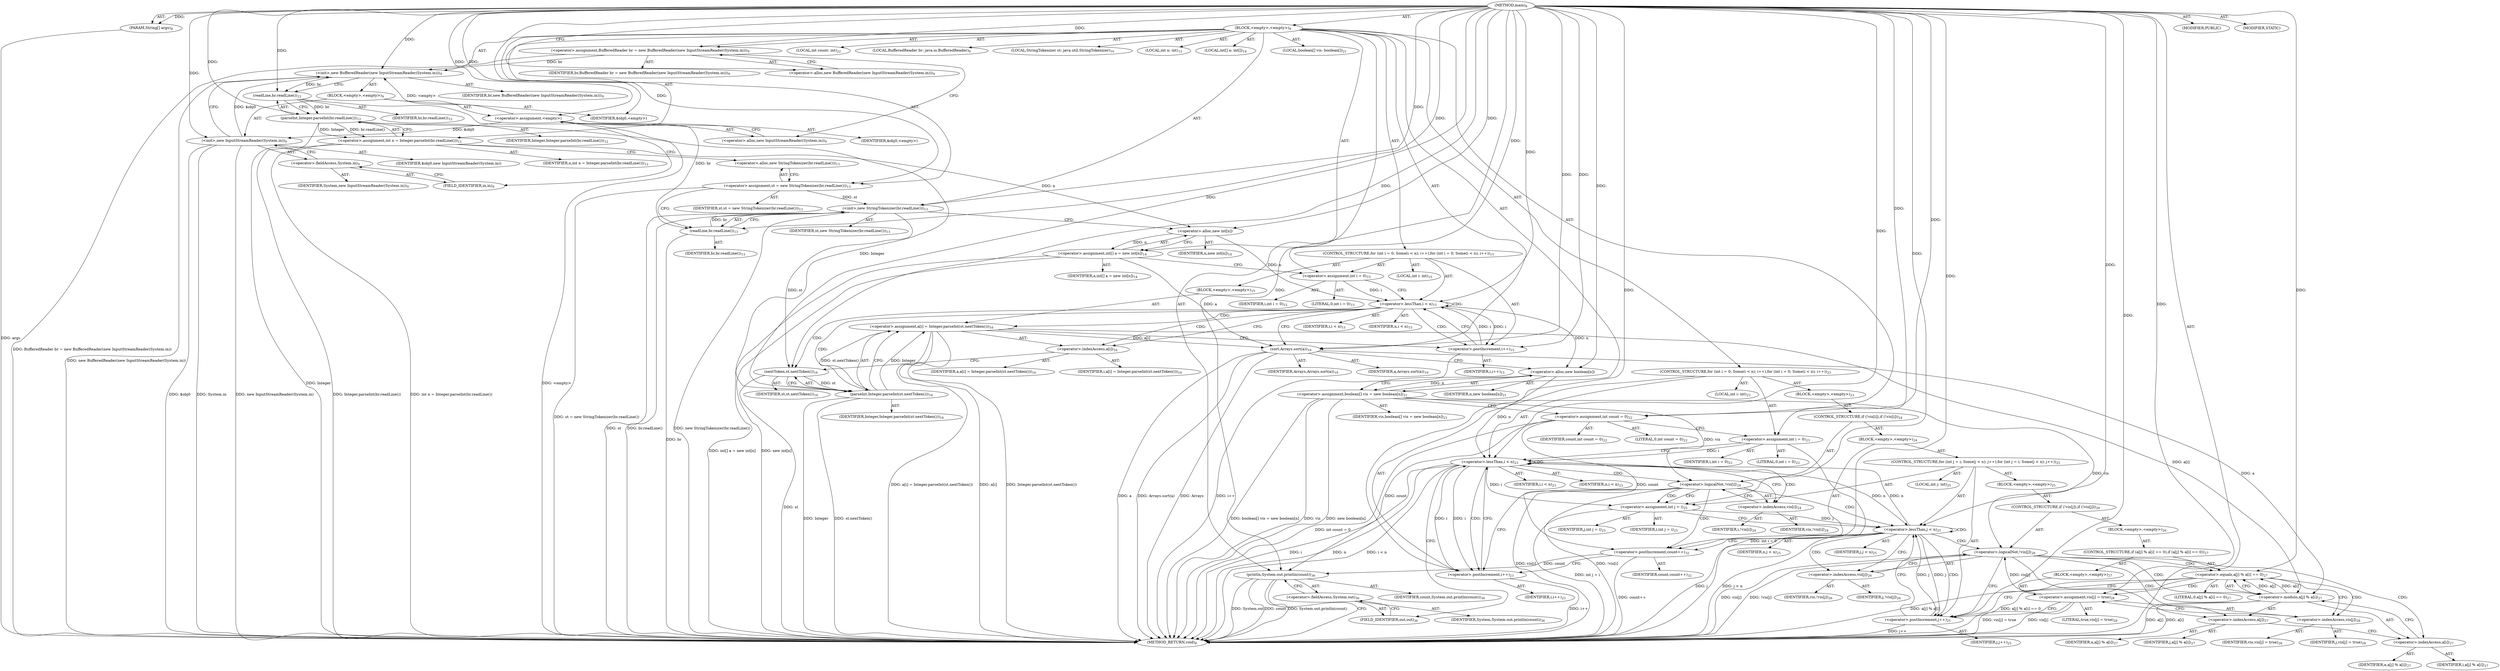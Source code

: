 digraph "main" {  
"21" [label = <(METHOD,main)<SUB>8</SUB>> ]
"22" [label = <(PARAM,String[] args)<SUB>8</SUB>> ]
"23" [label = <(BLOCK,&lt;empty&gt;,&lt;empty&gt;)<SUB>8</SUB>> ]
"4" [label = <(LOCAL,BufferedReader br: java.io.BufferedReader)<SUB>9</SUB>> ]
"24" [label = <(&lt;operator&gt;.assignment,BufferedReader br = new BufferedReader(new InputStreamReader(System.in)))<SUB>9</SUB>> ]
"25" [label = <(IDENTIFIER,br,BufferedReader br = new BufferedReader(new InputStreamReader(System.in)))<SUB>9</SUB>> ]
"26" [label = <(&lt;operator&gt;.alloc,new BufferedReader(new InputStreamReader(System.in)))<SUB>9</SUB>> ]
"27" [label = <(&lt;init&gt;,new BufferedReader(new InputStreamReader(System.in)))<SUB>9</SUB>> ]
"3" [label = <(IDENTIFIER,br,new BufferedReader(new InputStreamReader(System.in)))<SUB>9</SUB>> ]
"28" [label = <(BLOCK,&lt;empty&gt;,&lt;empty&gt;)<SUB>9</SUB>> ]
"29" [label = <(&lt;operator&gt;.assignment,&lt;empty&gt;)> ]
"30" [label = <(IDENTIFIER,$obj0,&lt;empty&gt;)> ]
"31" [label = <(&lt;operator&gt;.alloc,new InputStreamReader(System.in))<SUB>9</SUB>> ]
"32" [label = <(&lt;init&gt;,new InputStreamReader(System.in))<SUB>9</SUB>> ]
"33" [label = <(IDENTIFIER,$obj0,new InputStreamReader(System.in))> ]
"34" [label = <(&lt;operator&gt;.fieldAccess,System.in)<SUB>9</SUB>> ]
"35" [label = <(IDENTIFIER,System,new InputStreamReader(System.in))<SUB>9</SUB>> ]
"36" [label = <(FIELD_IDENTIFIER,in,in)<SUB>9</SUB>> ]
"37" [label = <(IDENTIFIER,$obj0,&lt;empty&gt;)> ]
"6" [label = <(LOCAL,StringTokenizer st: java.util.StringTokenizer)<SUB>10</SUB>> ]
"38" [label = <(LOCAL,int n: int)<SUB>12</SUB>> ]
"39" [label = <(&lt;operator&gt;.assignment,int n = Integer.parseInt(br.readLine()))<SUB>12</SUB>> ]
"40" [label = <(IDENTIFIER,n,int n = Integer.parseInt(br.readLine()))<SUB>12</SUB>> ]
"41" [label = <(parseInt,Integer.parseInt(br.readLine()))<SUB>12</SUB>> ]
"42" [label = <(IDENTIFIER,Integer,Integer.parseInt(br.readLine()))<SUB>12</SUB>> ]
"43" [label = <(readLine,br.readLine())<SUB>12</SUB>> ]
"44" [label = <(IDENTIFIER,br,br.readLine())<SUB>12</SUB>> ]
"45" [label = <(&lt;operator&gt;.assignment,st = new StringTokenizer(br.readLine()))<SUB>13</SUB>> ]
"46" [label = <(IDENTIFIER,st,st = new StringTokenizer(br.readLine()))<SUB>13</SUB>> ]
"47" [label = <(&lt;operator&gt;.alloc,new StringTokenizer(br.readLine()))<SUB>13</SUB>> ]
"48" [label = <(&lt;init&gt;,new StringTokenizer(br.readLine()))<SUB>13</SUB>> ]
"5" [label = <(IDENTIFIER,st,new StringTokenizer(br.readLine()))<SUB>13</SUB>> ]
"49" [label = <(readLine,br.readLine())<SUB>13</SUB>> ]
"50" [label = <(IDENTIFIER,br,br.readLine())<SUB>13</SUB>> ]
"51" [label = <(LOCAL,int[] a: int[])<SUB>14</SUB>> ]
"52" [label = <(&lt;operator&gt;.assignment,int[] a = new int[n])<SUB>14</SUB>> ]
"53" [label = <(IDENTIFIER,a,int[] a = new int[n])<SUB>14</SUB>> ]
"54" [label = <(&lt;operator&gt;.alloc,new int[n])> ]
"55" [label = <(IDENTIFIER,n,new int[n])<SUB>14</SUB>> ]
"56" [label = <(CONTROL_STRUCTURE,for (int i = 0; Some(i &lt; n); i++),for (int i = 0; Some(i &lt; n); i++))<SUB>15</SUB>> ]
"57" [label = <(LOCAL,int i: int)<SUB>15</SUB>> ]
"58" [label = <(&lt;operator&gt;.assignment,int i = 0)<SUB>15</SUB>> ]
"59" [label = <(IDENTIFIER,i,int i = 0)<SUB>15</SUB>> ]
"60" [label = <(LITERAL,0,int i = 0)<SUB>15</SUB>> ]
"61" [label = <(&lt;operator&gt;.lessThan,i &lt; n)<SUB>15</SUB>> ]
"62" [label = <(IDENTIFIER,i,i &lt; n)<SUB>15</SUB>> ]
"63" [label = <(IDENTIFIER,n,i &lt; n)<SUB>15</SUB>> ]
"64" [label = <(&lt;operator&gt;.postIncrement,i++)<SUB>15</SUB>> ]
"65" [label = <(IDENTIFIER,i,i++)<SUB>15</SUB>> ]
"66" [label = <(BLOCK,&lt;empty&gt;,&lt;empty&gt;)<SUB>15</SUB>> ]
"67" [label = <(&lt;operator&gt;.assignment,a[i] = Integer.parseInt(st.nextToken()))<SUB>16</SUB>> ]
"68" [label = <(&lt;operator&gt;.indexAccess,a[i])<SUB>16</SUB>> ]
"69" [label = <(IDENTIFIER,a,a[i] = Integer.parseInt(st.nextToken()))<SUB>16</SUB>> ]
"70" [label = <(IDENTIFIER,i,a[i] = Integer.parseInt(st.nextToken()))<SUB>16</SUB>> ]
"71" [label = <(parseInt,Integer.parseInt(st.nextToken()))<SUB>16</SUB>> ]
"72" [label = <(IDENTIFIER,Integer,Integer.parseInt(st.nextToken()))<SUB>16</SUB>> ]
"73" [label = <(nextToken,st.nextToken())<SUB>16</SUB>> ]
"74" [label = <(IDENTIFIER,st,st.nextToken())<SUB>16</SUB>> ]
"75" [label = <(sort,Arrays.sort(a))<SUB>19</SUB>> ]
"76" [label = <(IDENTIFIER,Arrays,Arrays.sort(a))<SUB>19</SUB>> ]
"77" [label = <(IDENTIFIER,a,Arrays.sort(a))<SUB>19</SUB>> ]
"78" [label = <(LOCAL,boolean[] vis: boolean[])<SUB>21</SUB>> ]
"79" [label = <(&lt;operator&gt;.assignment,boolean[] vis = new boolean[n])<SUB>21</SUB>> ]
"80" [label = <(IDENTIFIER,vis,boolean[] vis = new boolean[n])<SUB>21</SUB>> ]
"81" [label = <(&lt;operator&gt;.alloc,new boolean[n])> ]
"82" [label = <(IDENTIFIER,n,new boolean[n])<SUB>21</SUB>> ]
"83" [label = <(LOCAL,int count: int)<SUB>22</SUB>> ]
"84" [label = <(&lt;operator&gt;.assignment,int count = 0)<SUB>22</SUB>> ]
"85" [label = <(IDENTIFIER,count,int count = 0)<SUB>22</SUB>> ]
"86" [label = <(LITERAL,0,int count = 0)<SUB>22</SUB>> ]
"87" [label = <(CONTROL_STRUCTURE,for (int i = 0; Some(i &lt; n); i++),for (int i = 0; Some(i &lt; n); i++))<SUB>23</SUB>> ]
"88" [label = <(LOCAL,int i: int)<SUB>23</SUB>> ]
"89" [label = <(&lt;operator&gt;.assignment,int i = 0)<SUB>23</SUB>> ]
"90" [label = <(IDENTIFIER,i,int i = 0)<SUB>23</SUB>> ]
"91" [label = <(LITERAL,0,int i = 0)<SUB>23</SUB>> ]
"92" [label = <(&lt;operator&gt;.lessThan,i &lt; n)<SUB>23</SUB>> ]
"93" [label = <(IDENTIFIER,i,i &lt; n)<SUB>23</SUB>> ]
"94" [label = <(IDENTIFIER,n,i &lt; n)<SUB>23</SUB>> ]
"95" [label = <(&lt;operator&gt;.postIncrement,i++)<SUB>23</SUB>> ]
"96" [label = <(IDENTIFIER,i,i++)<SUB>23</SUB>> ]
"97" [label = <(BLOCK,&lt;empty&gt;,&lt;empty&gt;)<SUB>23</SUB>> ]
"98" [label = <(CONTROL_STRUCTURE,if (!vis[i]),if (!vis[i]))<SUB>24</SUB>> ]
"99" [label = <(&lt;operator&gt;.logicalNot,!vis[i])<SUB>24</SUB>> ]
"100" [label = <(&lt;operator&gt;.indexAccess,vis[i])<SUB>24</SUB>> ]
"101" [label = <(IDENTIFIER,vis,!vis[i])<SUB>24</SUB>> ]
"102" [label = <(IDENTIFIER,i,!vis[i])<SUB>24</SUB>> ]
"103" [label = <(BLOCK,&lt;empty&gt;,&lt;empty&gt;)<SUB>24</SUB>> ]
"104" [label = <(CONTROL_STRUCTURE,for (int j = i; Some(j &lt; n); j++),for (int j = i; Some(j &lt; n); j++))<SUB>25</SUB>> ]
"105" [label = <(LOCAL,int j: int)<SUB>25</SUB>> ]
"106" [label = <(&lt;operator&gt;.assignment,int j = i)<SUB>25</SUB>> ]
"107" [label = <(IDENTIFIER,j,int j = i)<SUB>25</SUB>> ]
"108" [label = <(IDENTIFIER,i,int j = i)<SUB>25</SUB>> ]
"109" [label = <(&lt;operator&gt;.lessThan,j &lt; n)<SUB>25</SUB>> ]
"110" [label = <(IDENTIFIER,j,j &lt; n)<SUB>25</SUB>> ]
"111" [label = <(IDENTIFIER,n,j &lt; n)<SUB>25</SUB>> ]
"112" [label = <(&lt;operator&gt;.postIncrement,j++)<SUB>25</SUB>> ]
"113" [label = <(IDENTIFIER,j,j++)<SUB>25</SUB>> ]
"114" [label = <(BLOCK,&lt;empty&gt;,&lt;empty&gt;)<SUB>25</SUB>> ]
"115" [label = <(CONTROL_STRUCTURE,if (!vis[j]),if (!vis[j]))<SUB>26</SUB>> ]
"116" [label = <(&lt;operator&gt;.logicalNot,!vis[j])<SUB>26</SUB>> ]
"117" [label = <(&lt;operator&gt;.indexAccess,vis[j])<SUB>26</SUB>> ]
"118" [label = <(IDENTIFIER,vis,!vis[j])<SUB>26</SUB>> ]
"119" [label = <(IDENTIFIER,j,!vis[j])<SUB>26</SUB>> ]
"120" [label = <(BLOCK,&lt;empty&gt;,&lt;empty&gt;)<SUB>26</SUB>> ]
"121" [label = <(CONTROL_STRUCTURE,if (a[j] % a[i] == 0),if (a[j] % a[i] == 0))<SUB>27</SUB>> ]
"122" [label = <(&lt;operator&gt;.equals,a[j] % a[i] == 0)<SUB>27</SUB>> ]
"123" [label = <(&lt;operator&gt;.modulo,a[j] % a[i])<SUB>27</SUB>> ]
"124" [label = <(&lt;operator&gt;.indexAccess,a[j])<SUB>27</SUB>> ]
"125" [label = <(IDENTIFIER,a,a[j] % a[i])<SUB>27</SUB>> ]
"126" [label = <(IDENTIFIER,j,a[j] % a[i])<SUB>27</SUB>> ]
"127" [label = <(&lt;operator&gt;.indexAccess,a[i])<SUB>27</SUB>> ]
"128" [label = <(IDENTIFIER,a,a[j] % a[i])<SUB>27</SUB>> ]
"129" [label = <(IDENTIFIER,i,a[j] % a[i])<SUB>27</SUB>> ]
"130" [label = <(LITERAL,0,a[j] % a[i] == 0)<SUB>27</SUB>> ]
"131" [label = <(BLOCK,&lt;empty&gt;,&lt;empty&gt;)<SUB>27</SUB>> ]
"132" [label = <(&lt;operator&gt;.assignment,vis[j] = true)<SUB>28</SUB>> ]
"133" [label = <(&lt;operator&gt;.indexAccess,vis[j])<SUB>28</SUB>> ]
"134" [label = <(IDENTIFIER,vis,vis[j] = true)<SUB>28</SUB>> ]
"135" [label = <(IDENTIFIER,j,vis[j] = true)<SUB>28</SUB>> ]
"136" [label = <(LITERAL,true,vis[j] = true)<SUB>28</SUB>> ]
"137" [label = <(&lt;operator&gt;.postIncrement,count++)<SUB>32</SUB>> ]
"138" [label = <(IDENTIFIER,count,count++)<SUB>32</SUB>> ]
"139" [label = <(println,System.out.println(count))<SUB>36</SUB>> ]
"140" [label = <(&lt;operator&gt;.fieldAccess,System.out)<SUB>36</SUB>> ]
"141" [label = <(IDENTIFIER,System,System.out.println(count))<SUB>36</SUB>> ]
"142" [label = <(FIELD_IDENTIFIER,out,out)<SUB>36</SUB>> ]
"143" [label = <(IDENTIFIER,count,System.out.println(count))<SUB>36</SUB>> ]
"144" [label = <(MODIFIER,PUBLIC)> ]
"145" [label = <(MODIFIER,STATIC)> ]
"146" [label = <(METHOD_RETURN,void)<SUB>8</SUB>> ]
  "21" -> "22"  [ label = "AST: "] 
  "21" -> "23"  [ label = "AST: "] 
  "21" -> "144"  [ label = "AST: "] 
  "21" -> "145"  [ label = "AST: "] 
  "21" -> "146"  [ label = "AST: "] 
  "23" -> "4"  [ label = "AST: "] 
  "23" -> "24"  [ label = "AST: "] 
  "23" -> "27"  [ label = "AST: "] 
  "23" -> "6"  [ label = "AST: "] 
  "23" -> "38"  [ label = "AST: "] 
  "23" -> "39"  [ label = "AST: "] 
  "23" -> "45"  [ label = "AST: "] 
  "23" -> "48"  [ label = "AST: "] 
  "23" -> "51"  [ label = "AST: "] 
  "23" -> "52"  [ label = "AST: "] 
  "23" -> "56"  [ label = "AST: "] 
  "23" -> "75"  [ label = "AST: "] 
  "23" -> "78"  [ label = "AST: "] 
  "23" -> "79"  [ label = "AST: "] 
  "23" -> "83"  [ label = "AST: "] 
  "23" -> "84"  [ label = "AST: "] 
  "23" -> "87"  [ label = "AST: "] 
  "23" -> "139"  [ label = "AST: "] 
  "24" -> "25"  [ label = "AST: "] 
  "24" -> "26"  [ label = "AST: "] 
  "27" -> "3"  [ label = "AST: "] 
  "27" -> "28"  [ label = "AST: "] 
  "28" -> "29"  [ label = "AST: "] 
  "28" -> "32"  [ label = "AST: "] 
  "28" -> "37"  [ label = "AST: "] 
  "29" -> "30"  [ label = "AST: "] 
  "29" -> "31"  [ label = "AST: "] 
  "32" -> "33"  [ label = "AST: "] 
  "32" -> "34"  [ label = "AST: "] 
  "34" -> "35"  [ label = "AST: "] 
  "34" -> "36"  [ label = "AST: "] 
  "39" -> "40"  [ label = "AST: "] 
  "39" -> "41"  [ label = "AST: "] 
  "41" -> "42"  [ label = "AST: "] 
  "41" -> "43"  [ label = "AST: "] 
  "43" -> "44"  [ label = "AST: "] 
  "45" -> "46"  [ label = "AST: "] 
  "45" -> "47"  [ label = "AST: "] 
  "48" -> "5"  [ label = "AST: "] 
  "48" -> "49"  [ label = "AST: "] 
  "49" -> "50"  [ label = "AST: "] 
  "52" -> "53"  [ label = "AST: "] 
  "52" -> "54"  [ label = "AST: "] 
  "54" -> "55"  [ label = "AST: "] 
  "56" -> "57"  [ label = "AST: "] 
  "56" -> "58"  [ label = "AST: "] 
  "56" -> "61"  [ label = "AST: "] 
  "56" -> "64"  [ label = "AST: "] 
  "56" -> "66"  [ label = "AST: "] 
  "58" -> "59"  [ label = "AST: "] 
  "58" -> "60"  [ label = "AST: "] 
  "61" -> "62"  [ label = "AST: "] 
  "61" -> "63"  [ label = "AST: "] 
  "64" -> "65"  [ label = "AST: "] 
  "66" -> "67"  [ label = "AST: "] 
  "67" -> "68"  [ label = "AST: "] 
  "67" -> "71"  [ label = "AST: "] 
  "68" -> "69"  [ label = "AST: "] 
  "68" -> "70"  [ label = "AST: "] 
  "71" -> "72"  [ label = "AST: "] 
  "71" -> "73"  [ label = "AST: "] 
  "73" -> "74"  [ label = "AST: "] 
  "75" -> "76"  [ label = "AST: "] 
  "75" -> "77"  [ label = "AST: "] 
  "79" -> "80"  [ label = "AST: "] 
  "79" -> "81"  [ label = "AST: "] 
  "81" -> "82"  [ label = "AST: "] 
  "84" -> "85"  [ label = "AST: "] 
  "84" -> "86"  [ label = "AST: "] 
  "87" -> "88"  [ label = "AST: "] 
  "87" -> "89"  [ label = "AST: "] 
  "87" -> "92"  [ label = "AST: "] 
  "87" -> "95"  [ label = "AST: "] 
  "87" -> "97"  [ label = "AST: "] 
  "89" -> "90"  [ label = "AST: "] 
  "89" -> "91"  [ label = "AST: "] 
  "92" -> "93"  [ label = "AST: "] 
  "92" -> "94"  [ label = "AST: "] 
  "95" -> "96"  [ label = "AST: "] 
  "97" -> "98"  [ label = "AST: "] 
  "98" -> "99"  [ label = "AST: "] 
  "98" -> "103"  [ label = "AST: "] 
  "99" -> "100"  [ label = "AST: "] 
  "100" -> "101"  [ label = "AST: "] 
  "100" -> "102"  [ label = "AST: "] 
  "103" -> "104"  [ label = "AST: "] 
  "103" -> "137"  [ label = "AST: "] 
  "104" -> "105"  [ label = "AST: "] 
  "104" -> "106"  [ label = "AST: "] 
  "104" -> "109"  [ label = "AST: "] 
  "104" -> "112"  [ label = "AST: "] 
  "104" -> "114"  [ label = "AST: "] 
  "106" -> "107"  [ label = "AST: "] 
  "106" -> "108"  [ label = "AST: "] 
  "109" -> "110"  [ label = "AST: "] 
  "109" -> "111"  [ label = "AST: "] 
  "112" -> "113"  [ label = "AST: "] 
  "114" -> "115"  [ label = "AST: "] 
  "115" -> "116"  [ label = "AST: "] 
  "115" -> "120"  [ label = "AST: "] 
  "116" -> "117"  [ label = "AST: "] 
  "117" -> "118"  [ label = "AST: "] 
  "117" -> "119"  [ label = "AST: "] 
  "120" -> "121"  [ label = "AST: "] 
  "121" -> "122"  [ label = "AST: "] 
  "121" -> "131"  [ label = "AST: "] 
  "122" -> "123"  [ label = "AST: "] 
  "122" -> "130"  [ label = "AST: "] 
  "123" -> "124"  [ label = "AST: "] 
  "123" -> "127"  [ label = "AST: "] 
  "124" -> "125"  [ label = "AST: "] 
  "124" -> "126"  [ label = "AST: "] 
  "127" -> "128"  [ label = "AST: "] 
  "127" -> "129"  [ label = "AST: "] 
  "131" -> "132"  [ label = "AST: "] 
  "132" -> "133"  [ label = "AST: "] 
  "132" -> "136"  [ label = "AST: "] 
  "133" -> "134"  [ label = "AST: "] 
  "133" -> "135"  [ label = "AST: "] 
  "137" -> "138"  [ label = "AST: "] 
  "139" -> "140"  [ label = "AST: "] 
  "139" -> "143"  [ label = "AST: "] 
  "140" -> "141"  [ label = "AST: "] 
  "140" -> "142"  [ label = "AST: "] 
  "24" -> "31"  [ label = "CFG: "] 
  "27" -> "43"  [ label = "CFG: "] 
  "39" -> "47"  [ label = "CFG: "] 
  "45" -> "49"  [ label = "CFG: "] 
  "48" -> "54"  [ label = "CFG: "] 
  "52" -> "58"  [ label = "CFG: "] 
  "75" -> "81"  [ label = "CFG: "] 
  "79" -> "84"  [ label = "CFG: "] 
  "84" -> "89"  [ label = "CFG: "] 
  "139" -> "146"  [ label = "CFG: "] 
  "26" -> "24"  [ label = "CFG: "] 
  "41" -> "39"  [ label = "CFG: "] 
  "47" -> "45"  [ label = "CFG: "] 
  "49" -> "48"  [ label = "CFG: "] 
  "54" -> "52"  [ label = "CFG: "] 
  "58" -> "61"  [ label = "CFG: "] 
  "61" -> "68"  [ label = "CFG: "] 
  "61" -> "75"  [ label = "CFG: "] 
  "64" -> "61"  [ label = "CFG: "] 
  "81" -> "79"  [ label = "CFG: "] 
  "89" -> "92"  [ label = "CFG: "] 
  "92" -> "100"  [ label = "CFG: "] 
  "92" -> "142"  [ label = "CFG: "] 
  "95" -> "92"  [ label = "CFG: "] 
  "140" -> "139"  [ label = "CFG: "] 
  "29" -> "36"  [ label = "CFG: "] 
  "32" -> "27"  [ label = "CFG: "] 
  "43" -> "41"  [ label = "CFG: "] 
  "67" -> "64"  [ label = "CFG: "] 
  "142" -> "140"  [ label = "CFG: "] 
  "31" -> "29"  [ label = "CFG: "] 
  "34" -> "32"  [ label = "CFG: "] 
  "68" -> "73"  [ label = "CFG: "] 
  "71" -> "67"  [ label = "CFG: "] 
  "99" -> "106"  [ label = "CFG: "] 
  "99" -> "95"  [ label = "CFG: "] 
  "36" -> "34"  [ label = "CFG: "] 
  "73" -> "71"  [ label = "CFG: "] 
  "100" -> "99"  [ label = "CFG: "] 
  "137" -> "95"  [ label = "CFG: "] 
  "106" -> "109"  [ label = "CFG: "] 
  "109" -> "117"  [ label = "CFG: "] 
  "109" -> "137"  [ label = "CFG: "] 
  "112" -> "109"  [ label = "CFG: "] 
  "116" -> "124"  [ label = "CFG: "] 
  "116" -> "112"  [ label = "CFG: "] 
  "117" -> "116"  [ label = "CFG: "] 
  "122" -> "133"  [ label = "CFG: "] 
  "122" -> "112"  [ label = "CFG: "] 
  "123" -> "122"  [ label = "CFG: "] 
  "132" -> "112"  [ label = "CFG: "] 
  "124" -> "127"  [ label = "CFG: "] 
  "127" -> "123"  [ label = "CFG: "] 
  "133" -> "132"  [ label = "CFG: "] 
  "21" -> "26"  [ label = "CFG: "] 
  "22" -> "146"  [ label = "DDG: args"] 
  "24" -> "146"  [ label = "DDG: BufferedReader br = new BufferedReader(new InputStreamReader(System.in))"] 
  "29" -> "146"  [ label = "DDG: &lt;empty&gt;"] 
  "32" -> "146"  [ label = "DDG: $obj0"] 
  "32" -> "146"  [ label = "DDG: System.in"] 
  "32" -> "146"  [ label = "DDG: new InputStreamReader(System.in)"] 
  "27" -> "146"  [ label = "DDG: new BufferedReader(new InputStreamReader(System.in))"] 
  "41" -> "146"  [ label = "DDG: Integer"] 
  "39" -> "146"  [ label = "DDG: Integer.parseInt(br.readLine())"] 
  "39" -> "146"  [ label = "DDG: int n = Integer.parseInt(br.readLine())"] 
  "45" -> "146"  [ label = "DDG: st = new StringTokenizer(br.readLine())"] 
  "48" -> "146"  [ label = "DDG: st"] 
  "49" -> "146"  [ label = "DDG: br"] 
  "48" -> "146"  [ label = "DDG: br.readLine()"] 
  "48" -> "146"  [ label = "DDG: new StringTokenizer(br.readLine())"] 
  "52" -> "146"  [ label = "DDG: new int[n]"] 
  "52" -> "146"  [ label = "DDG: int[] a = new int[n]"] 
  "75" -> "146"  [ label = "DDG: a"] 
  "75" -> "146"  [ label = "DDG: Arrays.sort(a)"] 
  "79" -> "146"  [ label = "DDG: vis"] 
  "79" -> "146"  [ label = "DDG: new boolean[n]"] 
  "79" -> "146"  [ label = "DDG: boolean[] vis = new boolean[n]"] 
  "84" -> "146"  [ label = "DDG: int count = 0"] 
  "89" -> "146"  [ label = "DDG: int i = 0"] 
  "92" -> "146"  [ label = "DDG: i"] 
  "92" -> "146"  [ label = "DDG: n"] 
  "92" -> "146"  [ label = "DDG: i &lt; n"] 
  "139" -> "146"  [ label = "DDG: System.out"] 
  "139" -> "146"  [ label = "DDG: count"] 
  "139" -> "146"  [ label = "DDG: System.out.println(count)"] 
  "99" -> "146"  [ label = "DDG: vis[i]"] 
  "99" -> "146"  [ label = "DDG: !vis[i]"] 
  "106" -> "146"  [ label = "DDG: int j = i"] 
  "109" -> "146"  [ label = "DDG: j"] 
  "109" -> "146"  [ label = "DDG: j &lt; n"] 
  "137" -> "146"  [ label = "DDG: count++"] 
  "95" -> "146"  [ label = "DDG: i++"] 
  "116" -> "146"  [ label = "DDG: vis[j]"] 
  "116" -> "146"  [ label = "DDG: !vis[j]"] 
  "123" -> "146"  [ label = "DDG: a[j]"] 
  "123" -> "146"  [ label = "DDG: a[i]"] 
  "122" -> "146"  [ label = "DDG: a[j] % a[i]"] 
  "122" -> "146"  [ label = "DDG: a[j] % a[i] == 0"] 
  "132" -> "146"  [ label = "DDG: vis[j]"] 
  "132" -> "146"  [ label = "DDG: vis[j] = true"] 
  "112" -> "146"  [ label = "DDG: j++"] 
  "67" -> "146"  [ label = "DDG: a[i]"] 
  "71" -> "146"  [ label = "DDG: Integer"] 
  "73" -> "146"  [ label = "DDG: st"] 
  "71" -> "146"  [ label = "DDG: st.nextToken()"] 
  "67" -> "146"  [ label = "DDG: Integer.parseInt(st.nextToken())"] 
  "67" -> "146"  [ label = "DDG: a[i] = Integer.parseInt(st.nextToken())"] 
  "64" -> "146"  [ label = "DDG: i++"] 
  "75" -> "146"  [ label = "DDG: Arrays"] 
  "21" -> "22"  [ label = "DDG: "] 
  "21" -> "24"  [ label = "DDG: "] 
  "41" -> "39"  [ label = "DDG: Integer"] 
  "41" -> "39"  [ label = "DDG: br.readLine()"] 
  "21" -> "45"  [ label = "DDG: "] 
  "54" -> "52"  [ label = "DDG: n"] 
  "81" -> "79"  [ label = "DDG: n"] 
  "21" -> "84"  [ label = "DDG: "] 
  "24" -> "27"  [ label = "DDG: br"] 
  "21" -> "27"  [ label = "DDG: "] 
  "29" -> "27"  [ label = "DDG: &lt;empty&gt;"] 
  "32" -> "27"  [ label = "DDG: $obj0"] 
  "45" -> "48"  [ label = "DDG: st"] 
  "21" -> "48"  [ label = "DDG: "] 
  "49" -> "48"  [ label = "DDG: br"] 
  "21" -> "58"  [ label = "DDG: "] 
  "21" -> "75"  [ label = "DDG: "] 
  "52" -> "75"  [ label = "DDG: a"] 
  "67" -> "75"  [ label = "DDG: a[i]"] 
  "21" -> "89"  [ label = "DDG: "] 
  "84" -> "139"  [ label = "DDG: count"] 
  "137" -> "139"  [ label = "DDG: count"] 
  "21" -> "139"  [ label = "DDG: "] 
  "21" -> "29"  [ label = "DDG: "] 
  "21" -> "37"  [ label = "DDG: "] 
  "21" -> "41"  [ label = "DDG: "] 
  "43" -> "41"  [ label = "DDG: br"] 
  "43" -> "49"  [ label = "DDG: br"] 
  "21" -> "49"  [ label = "DDG: "] 
  "39" -> "54"  [ label = "DDG: n"] 
  "21" -> "54"  [ label = "DDG: "] 
  "58" -> "61"  [ label = "DDG: i"] 
  "64" -> "61"  [ label = "DDG: i"] 
  "21" -> "61"  [ label = "DDG: "] 
  "54" -> "61"  [ label = "DDG: n"] 
  "61" -> "64"  [ label = "DDG: i"] 
  "21" -> "64"  [ label = "DDG: "] 
  "71" -> "67"  [ label = "DDG: Integer"] 
  "71" -> "67"  [ label = "DDG: st.nextToken()"] 
  "61" -> "81"  [ label = "DDG: n"] 
  "21" -> "81"  [ label = "DDG: "] 
  "89" -> "92"  [ label = "DDG: i"] 
  "95" -> "92"  [ label = "DDG: i"] 
  "21" -> "92"  [ label = "DDG: "] 
  "81" -> "92"  [ label = "DDG: n"] 
  "109" -> "92"  [ label = "DDG: n"] 
  "92" -> "95"  [ label = "DDG: i"] 
  "21" -> "95"  [ label = "DDG: "] 
  "29" -> "32"  [ label = "DDG: $obj0"] 
  "21" -> "32"  [ label = "DDG: "] 
  "27" -> "43"  [ label = "DDG: br"] 
  "21" -> "43"  [ label = "DDG: "] 
  "41" -> "71"  [ label = "DDG: Integer"] 
  "21" -> "71"  [ label = "DDG: "] 
  "73" -> "71"  [ label = "DDG: st"] 
  "79" -> "99"  [ label = "DDG: vis"] 
  "48" -> "73"  [ label = "DDG: st"] 
  "21" -> "73"  [ label = "DDG: "] 
  "92" -> "106"  [ label = "DDG: i"] 
  "21" -> "106"  [ label = "DDG: "] 
  "84" -> "137"  [ label = "DDG: count"] 
  "21" -> "137"  [ label = "DDG: "] 
  "106" -> "109"  [ label = "DDG: j"] 
  "112" -> "109"  [ label = "DDG: j"] 
  "21" -> "109"  [ label = "DDG: "] 
  "92" -> "109"  [ label = "DDG: n"] 
  "109" -> "112"  [ label = "DDG: j"] 
  "21" -> "112"  [ label = "DDG: "] 
  "79" -> "116"  [ label = "DDG: vis"] 
  "132" -> "116"  [ label = "DDG: vis[j]"] 
  "123" -> "122"  [ label = "DDG: a[j]"] 
  "123" -> "122"  [ label = "DDG: a[i]"] 
  "21" -> "122"  [ label = "DDG: "] 
  "21" -> "132"  [ label = "DDG: "] 
  "75" -> "123"  [ label = "DDG: a"] 
  "67" -> "123"  [ label = "DDG: a[i]"] 
  "61" -> "68"  [ label = "CDG: "] 
  "61" -> "73"  [ label = "CDG: "] 
  "61" -> "64"  [ label = "CDG: "] 
  "61" -> "67"  [ label = "CDG: "] 
  "61" -> "61"  [ label = "CDG: "] 
  "61" -> "71"  [ label = "CDG: "] 
  "92" -> "99"  [ label = "CDG: "] 
  "92" -> "95"  [ label = "CDG: "] 
  "92" -> "92"  [ label = "CDG: "] 
  "92" -> "100"  [ label = "CDG: "] 
  "99" -> "106"  [ label = "CDG: "] 
  "99" -> "137"  [ label = "CDG: "] 
  "99" -> "109"  [ label = "CDG: "] 
  "109" -> "116"  [ label = "CDG: "] 
  "109" -> "112"  [ label = "CDG: "] 
  "109" -> "117"  [ label = "CDG: "] 
  "109" -> "109"  [ label = "CDG: "] 
  "116" -> "122"  [ label = "CDG: "] 
  "116" -> "123"  [ label = "CDG: "] 
  "116" -> "127"  [ label = "CDG: "] 
  "116" -> "124"  [ label = "CDG: "] 
  "122" -> "132"  [ label = "CDG: "] 
  "122" -> "133"  [ label = "CDG: "] 
}
